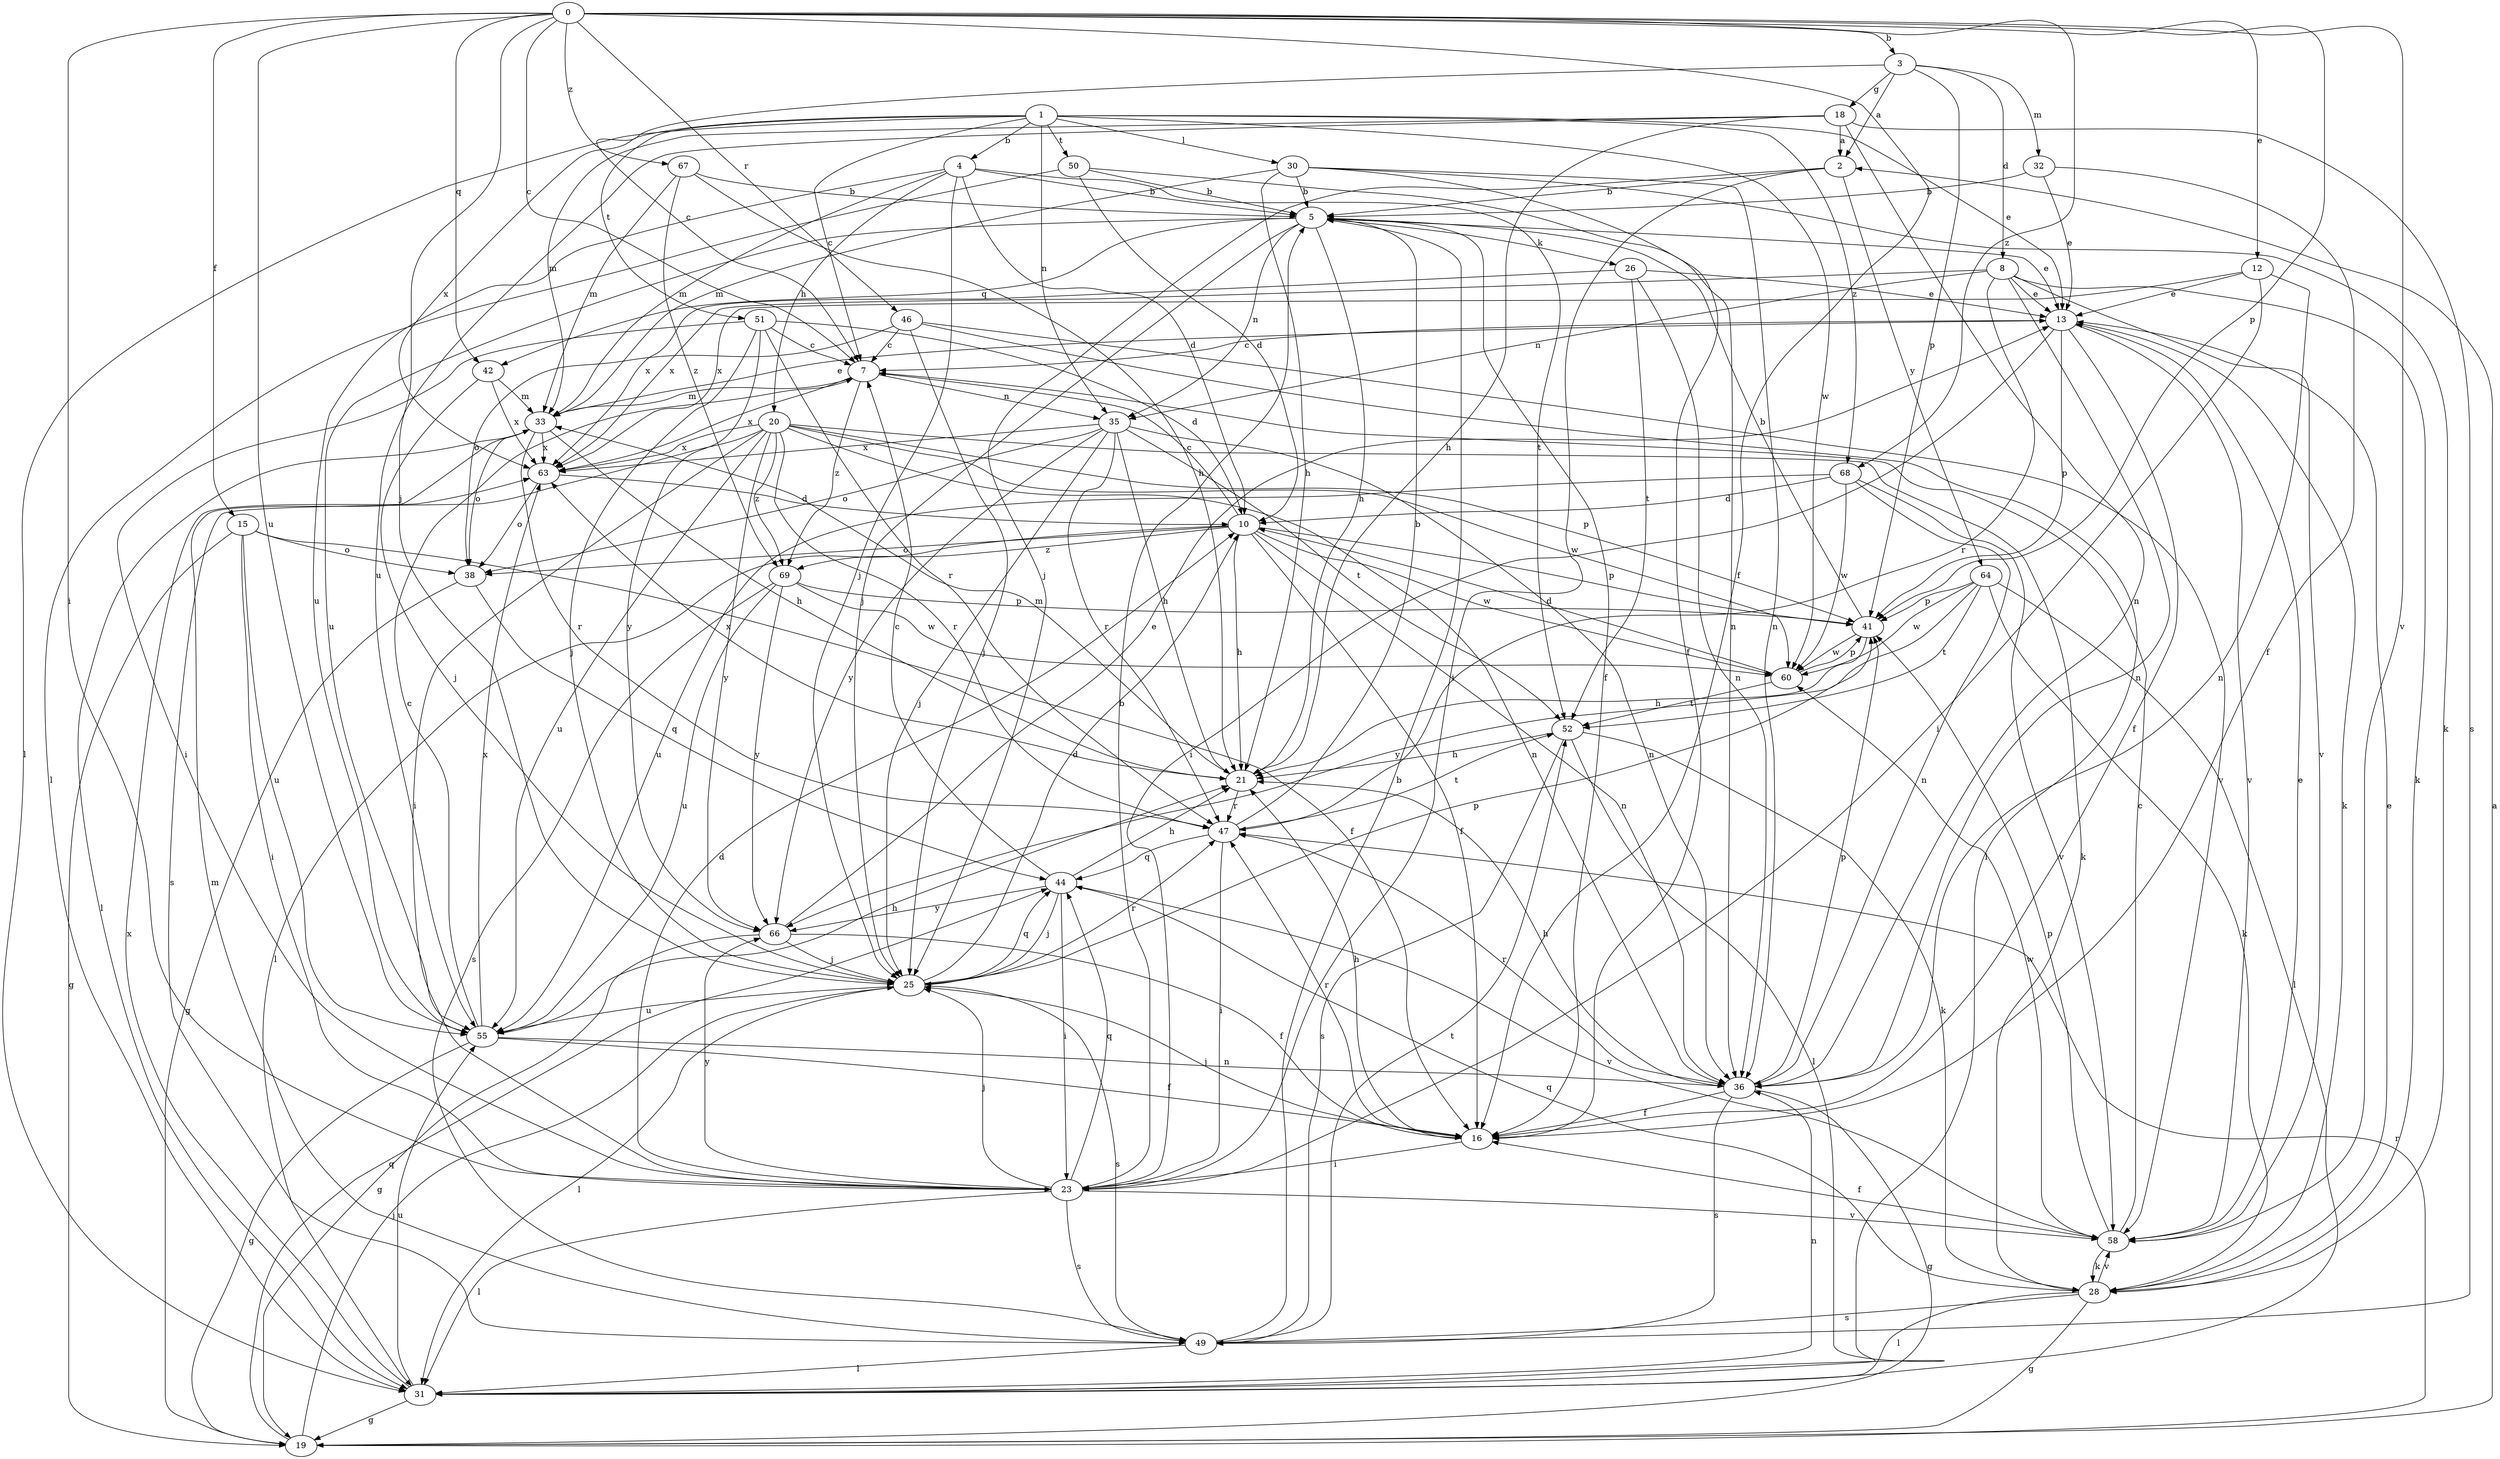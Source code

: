 strict digraph  {
0;
1;
2;
3;
4;
5;
7;
8;
10;
12;
13;
15;
16;
18;
19;
20;
21;
23;
25;
26;
28;
30;
31;
32;
33;
35;
36;
38;
41;
42;
44;
46;
47;
49;
50;
51;
52;
55;
58;
60;
63;
64;
66;
67;
68;
69;
0 -> 3  [label=b];
0 -> 7  [label=c];
0 -> 12  [label=e];
0 -> 15  [label=f];
0 -> 16  [label=f];
0 -> 23  [label=i];
0 -> 25  [label=j];
0 -> 41  [label=p];
0 -> 42  [label=q];
0 -> 46  [label=r];
0 -> 55  [label=u];
0 -> 58  [label=v];
0 -> 67  [label=z];
0 -> 68  [label=z];
1 -> 4  [label=b];
1 -> 7  [label=c];
1 -> 13  [label=e];
1 -> 30  [label=l];
1 -> 31  [label=l];
1 -> 35  [label=n];
1 -> 50  [label=t];
1 -> 51  [label=t];
1 -> 60  [label=w];
1 -> 63  [label=x];
1 -> 68  [label=z];
2 -> 5  [label=b];
2 -> 23  [label=i];
2 -> 25  [label=j];
2 -> 64  [label=y];
3 -> 2  [label=a];
3 -> 7  [label=c];
3 -> 8  [label=d];
3 -> 18  [label=g];
3 -> 32  [label=m];
3 -> 41  [label=p];
4 -> 5  [label=b];
4 -> 10  [label=d];
4 -> 20  [label=h];
4 -> 25  [label=j];
4 -> 33  [label=m];
4 -> 52  [label=t];
4 -> 55  [label=u];
5 -> 13  [label=e];
5 -> 16  [label=f];
5 -> 21  [label=h];
5 -> 25  [label=j];
5 -> 26  [label=k];
5 -> 35  [label=n];
5 -> 42  [label=q];
5 -> 55  [label=u];
7 -> 33  [label=m];
7 -> 35  [label=n];
7 -> 63  [label=x];
7 -> 69  [label=z];
8 -> 13  [label=e];
8 -> 28  [label=k];
8 -> 35  [label=n];
8 -> 36  [label=n];
8 -> 47  [label=r];
8 -> 58  [label=v];
8 -> 63  [label=x];
10 -> 7  [label=c];
10 -> 16  [label=f];
10 -> 21  [label=h];
10 -> 31  [label=l];
10 -> 36  [label=n];
10 -> 38  [label=o];
10 -> 41  [label=p];
10 -> 60  [label=w];
10 -> 69  [label=z];
12 -> 13  [label=e];
12 -> 23  [label=i];
12 -> 36  [label=n];
12 -> 63  [label=x];
13 -> 7  [label=c];
13 -> 16  [label=f];
13 -> 23  [label=i];
13 -> 28  [label=k];
13 -> 41  [label=p];
13 -> 58  [label=v];
15 -> 16  [label=f];
15 -> 19  [label=g];
15 -> 23  [label=i];
15 -> 38  [label=o];
15 -> 55  [label=u];
16 -> 21  [label=h];
16 -> 23  [label=i];
16 -> 25  [label=j];
16 -> 47  [label=r];
18 -> 2  [label=a];
18 -> 21  [label=h];
18 -> 33  [label=m];
18 -> 36  [label=n];
18 -> 49  [label=s];
18 -> 55  [label=u];
19 -> 2  [label=a];
19 -> 25  [label=j];
19 -> 44  [label=q];
19 -> 47  [label=r];
20 -> 23  [label=i];
20 -> 28  [label=k];
20 -> 36  [label=n];
20 -> 41  [label=p];
20 -> 47  [label=r];
20 -> 49  [label=s];
20 -> 55  [label=u];
20 -> 60  [label=w];
20 -> 63  [label=x];
20 -> 66  [label=y];
20 -> 69  [label=z];
21 -> 33  [label=m];
21 -> 47  [label=r];
21 -> 63  [label=x];
23 -> 5  [label=b];
23 -> 10  [label=d];
23 -> 25  [label=j];
23 -> 31  [label=l];
23 -> 44  [label=q];
23 -> 49  [label=s];
23 -> 58  [label=v];
23 -> 66  [label=y];
25 -> 10  [label=d];
25 -> 31  [label=l];
25 -> 41  [label=p];
25 -> 44  [label=q];
25 -> 47  [label=r];
25 -> 49  [label=s];
25 -> 55  [label=u];
26 -> 13  [label=e];
26 -> 36  [label=n];
26 -> 52  [label=t];
26 -> 63  [label=x];
28 -> 13  [label=e];
28 -> 19  [label=g];
28 -> 31  [label=l];
28 -> 44  [label=q];
28 -> 49  [label=s];
28 -> 58  [label=v];
30 -> 5  [label=b];
30 -> 16  [label=f];
30 -> 21  [label=h];
30 -> 28  [label=k];
30 -> 33  [label=m];
30 -> 36  [label=n];
31 -> 19  [label=g];
31 -> 36  [label=n];
31 -> 55  [label=u];
31 -> 63  [label=x];
32 -> 5  [label=b];
32 -> 13  [label=e];
32 -> 16  [label=f];
33 -> 13  [label=e];
33 -> 21  [label=h];
33 -> 31  [label=l];
33 -> 38  [label=o];
33 -> 47  [label=r];
33 -> 63  [label=x];
35 -> 21  [label=h];
35 -> 25  [label=j];
35 -> 36  [label=n];
35 -> 38  [label=o];
35 -> 47  [label=r];
35 -> 52  [label=t];
35 -> 63  [label=x];
35 -> 66  [label=y];
36 -> 16  [label=f];
36 -> 19  [label=g];
36 -> 21  [label=h];
36 -> 41  [label=p];
36 -> 47  [label=r];
36 -> 49  [label=s];
38 -> 19  [label=g];
38 -> 44  [label=q];
41 -> 5  [label=b];
41 -> 21  [label=h];
41 -> 60  [label=w];
42 -> 25  [label=j];
42 -> 33  [label=m];
42 -> 63  [label=x];
44 -> 7  [label=c];
44 -> 21  [label=h];
44 -> 23  [label=i];
44 -> 25  [label=j];
44 -> 58  [label=v];
44 -> 66  [label=y];
46 -> 7  [label=c];
46 -> 25  [label=j];
46 -> 31  [label=l];
46 -> 38  [label=o];
46 -> 58  [label=v];
47 -> 5  [label=b];
47 -> 23  [label=i];
47 -> 44  [label=q];
47 -> 52  [label=t];
49 -> 5  [label=b];
49 -> 31  [label=l];
49 -> 33  [label=m];
49 -> 52  [label=t];
50 -> 5  [label=b];
50 -> 10  [label=d];
50 -> 31  [label=l];
50 -> 36  [label=n];
51 -> 7  [label=c];
51 -> 10  [label=d];
51 -> 23  [label=i];
51 -> 25  [label=j];
51 -> 47  [label=r];
51 -> 66  [label=y];
52 -> 21  [label=h];
52 -> 28  [label=k];
52 -> 31  [label=l];
52 -> 49  [label=s];
55 -> 7  [label=c];
55 -> 16  [label=f];
55 -> 19  [label=g];
55 -> 21  [label=h];
55 -> 36  [label=n];
55 -> 63  [label=x];
58 -> 7  [label=c];
58 -> 13  [label=e];
58 -> 16  [label=f];
58 -> 28  [label=k];
58 -> 41  [label=p];
58 -> 60  [label=w];
60 -> 10  [label=d];
60 -> 41  [label=p];
60 -> 52  [label=t];
63 -> 10  [label=d];
63 -> 38  [label=o];
64 -> 28  [label=k];
64 -> 31  [label=l];
64 -> 41  [label=p];
64 -> 52  [label=t];
64 -> 60  [label=w];
64 -> 66  [label=y];
66 -> 13  [label=e];
66 -> 16  [label=f];
66 -> 19  [label=g];
66 -> 25  [label=j];
67 -> 5  [label=b];
67 -> 21  [label=h];
67 -> 33  [label=m];
67 -> 69  [label=z];
68 -> 10  [label=d];
68 -> 36  [label=n];
68 -> 55  [label=u];
68 -> 58  [label=v];
68 -> 60  [label=w];
69 -> 41  [label=p];
69 -> 49  [label=s];
69 -> 55  [label=u];
69 -> 60  [label=w];
69 -> 66  [label=y];
}

